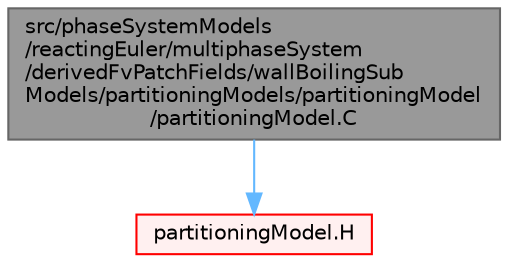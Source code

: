 digraph "src/phaseSystemModels/reactingEuler/multiphaseSystem/derivedFvPatchFields/wallBoilingSubModels/partitioningModels/partitioningModel/partitioningModel.C"
{
 // LATEX_PDF_SIZE
  bgcolor="transparent";
  edge [fontname=Helvetica,fontsize=10,labelfontname=Helvetica,labelfontsize=10];
  node [fontname=Helvetica,fontsize=10,shape=box,height=0.2,width=0.4];
  Node1 [id="Node000001",label="src/phaseSystemModels\l/reactingEuler/multiphaseSystem\l/derivedFvPatchFields/wallBoilingSub\lModels/partitioningModels/partitioningModel\l/partitioningModel.C",height=0.2,width=0.4,color="gray40", fillcolor="grey60", style="filled", fontcolor="black",tooltip=" "];
  Node1 -> Node2 [id="edge1_Node000001_Node000002",color="steelblue1",style="solid",tooltip=" "];
  Node2 [id="Node000002",label="partitioningModel.H",height=0.2,width=0.4,color="red", fillcolor="#FFF0F0", style="filled",URL="$partitioningModel_8H.html",tooltip=" "];
}
